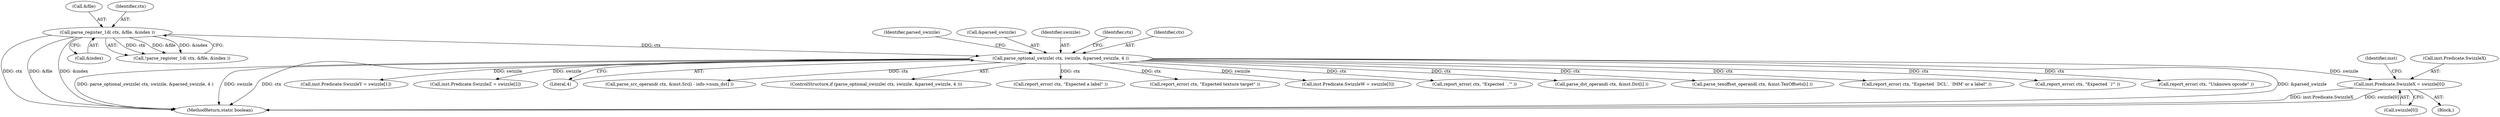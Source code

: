 digraph "0_virglrenderer_e534b51ca3c3cd25f3990589932a9ed711c59b27@array" {
"1002304" [label="(Call,inst.Predicate.SwizzleX = swizzle[0])"];
"1002294" [label="(Call,parse_optional_swizzle( ctx, swizzle, &parsed_swizzle, 4 ))"];
"1002285" [label="(Call,parse_register_1d( ctx, &file, &index ))"];
"1002438" [label="(Call,report_error( ctx, \"Expected `DCL', `IMM' or a label\" ))"];
"1002287" [label="(Call,&file)"];
"1002348" [label="(Call,report_error( ctx, \"Expected `)'\" ))"];
"1002284" [label="(Call,!parse_register_1d( ctx, &file, &index ))"];
"1002286" [label="(Identifier,ctx)"];
"1002302" [label="(Identifier,parsed_swizzle)"];
"1002297" [label="(Call,&parsed_swizzle)"];
"1002434" [label="(Call,report_error( ctx, \"Unknown opcode\" ))"];
"1004155" [label="(MethodReturn,static boolean)"];
"1002313" [label="(Call,inst.Predicate.SwizzleY = swizzle[1])"];
"1002322" [label="(Call,inst.Predicate.SwizzleZ = swizzle[2])"];
"1002296" [label="(Identifier,swizzle)"];
"1002299" [label="(Literal,4)"];
"1002583" [label="(Call,parse_src_operand( ctx, &inst.Src[i - info->num_dst] ))"];
"1002294" [label="(Call,parse_optional_swizzle( ctx, swizzle, &parsed_swizzle, 4 ))"];
"1002293" [label="(ControlStructure,if (parse_optional_swizzle( ctx, swizzle, &parsed_swizzle, 4 )))"];
"1002344" [label="(Identifier,ctx)"];
"1002295" [label="(Identifier,ctx)"];
"1002285" [label="(Call,parse_register_1d( ctx, &file, &index ))"];
"1002739" [label="(Call,report_error( ctx, \"Expected a label\" ))"];
"1002640" [label="(Call,report_error( ctx, \"Expected texture target\" ))"];
"1002303" [label="(Block,)"];
"1002304" [label="(Call,inst.Predicate.SwizzleX = swizzle[0])"];
"1002331" [label="(Call,inst.Predicate.SwizzleW = swizzle[3])"];
"1002536" [label="(Call,report_error( ctx, \"Expected `,'\" ))"];
"1002310" [label="(Call,swizzle[0])"];
"1002316" [label="(Identifier,inst)"];
"1002289" [label="(Call,&index)"];
"1002559" [label="(Call,parse_dst_operand( ctx, &inst.Dst[i] ))"];
"1002305" [label="(Call,inst.Predicate.SwizzleX)"];
"1002682" [label="(Call,parse_texoffset_operand( ctx, &inst.TexOffsets[i] ))"];
"1002304" -> "1002303"  [label="AST: "];
"1002304" -> "1002310"  [label="CFG: "];
"1002305" -> "1002304"  [label="AST: "];
"1002310" -> "1002304"  [label="AST: "];
"1002316" -> "1002304"  [label="CFG: "];
"1002304" -> "1004155"  [label="DDG: inst.Predicate.SwizzleX"];
"1002304" -> "1004155"  [label="DDG: swizzle[0]"];
"1002294" -> "1002304"  [label="DDG: swizzle"];
"1002294" -> "1002293"  [label="AST: "];
"1002294" -> "1002299"  [label="CFG: "];
"1002295" -> "1002294"  [label="AST: "];
"1002296" -> "1002294"  [label="AST: "];
"1002297" -> "1002294"  [label="AST: "];
"1002299" -> "1002294"  [label="AST: "];
"1002302" -> "1002294"  [label="CFG: "];
"1002344" -> "1002294"  [label="CFG: "];
"1002294" -> "1004155"  [label="DDG: &parsed_swizzle"];
"1002294" -> "1004155"  [label="DDG: parse_optional_swizzle( ctx, swizzle, &parsed_swizzle, 4 )"];
"1002294" -> "1004155"  [label="DDG: swizzle"];
"1002294" -> "1004155"  [label="DDG: ctx"];
"1002285" -> "1002294"  [label="DDG: ctx"];
"1002294" -> "1002313"  [label="DDG: swizzle"];
"1002294" -> "1002322"  [label="DDG: swizzle"];
"1002294" -> "1002331"  [label="DDG: swizzle"];
"1002294" -> "1002348"  [label="DDG: ctx"];
"1002294" -> "1002434"  [label="DDG: ctx"];
"1002294" -> "1002438"  [label="DDG: ctx"];
"1002294" -> "1002536"  [label="DDG: ctx"];
"1002294" -> "1002559"  [label="DDG: ctx"];
"1002294" -> "1002583"  [label="DDG: ctx"];
"1002294" -> "1002640"  [label="DDG: ctx"];
"1002294" -> "1002682"  [label="DDG: ctx"];
"1002294" -> "1002739"  [label="DDG: ctx"];
"1002285" -> "1002284"  [label="AST: "];
"1002285" -> "1002289"  [label="CFG: "];
"1002286" -> "1002285"  [label="AST: "];
"1002287" -> "1002285"  [label="AST: "];
"1002289" -> "1002285"  [label="AST: "];
"1002284" -> "1002285"  [label="CFG: "];
"1002285" -> "1004155"  [label="DDG: ctx"];
"1002285" -> "1004155"  [label="DDG: &file"];
"1002285" -> "1004155"  [label="DDG: &index"];
"1002285" -> "1002284"  [label="DDG: ctx"];
"1002285" -> "1002284"  [label="DDG: &file"];
"1002285" -> "1002284"  [label="DDG: &index"];
}
